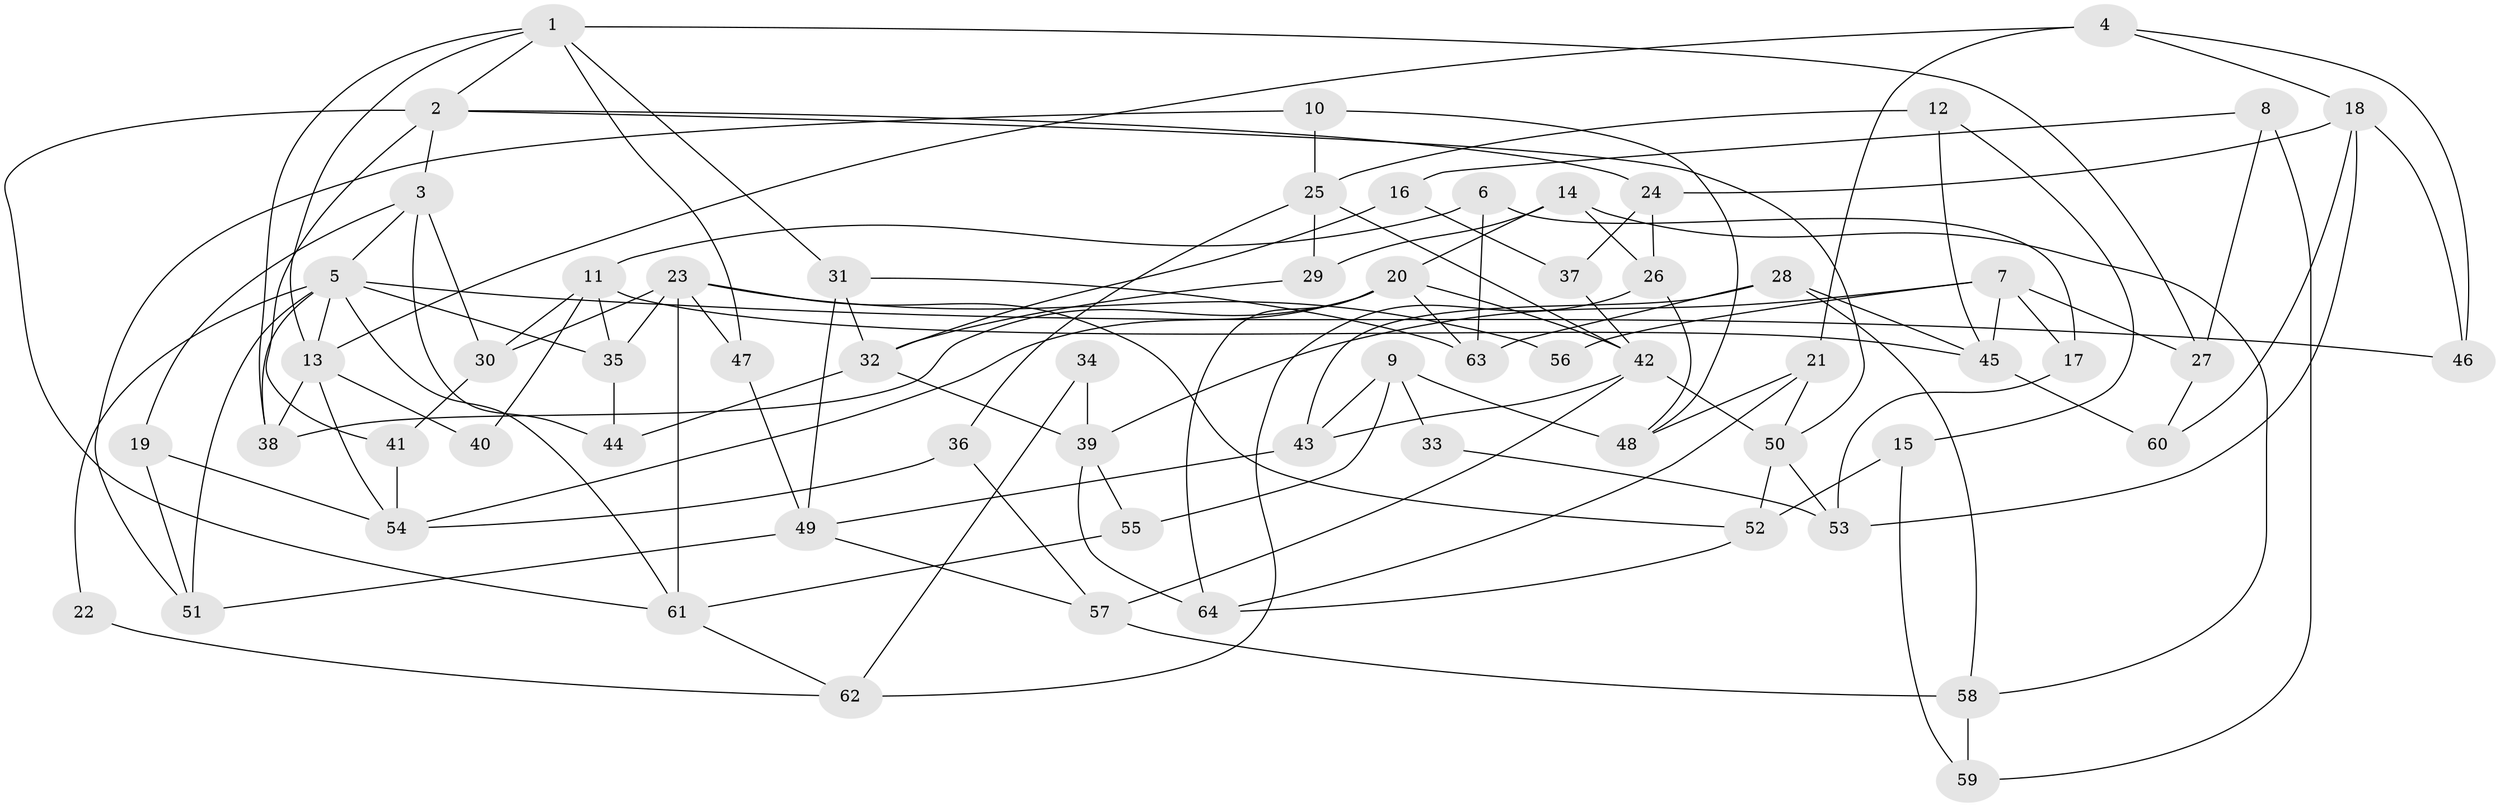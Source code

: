 // coarse degree distribution, {8: 0.10526315789473684, 7: 0.10526315789473684, 6: 0.23684210526315788, 4: 0.23684210526315788, 3: 0.07894736842105263, 5: 0.10526315789473684, 9: 0.02631578947368421, 2: 0.10526315789473684}
// Generated by graph-tools (version 1.1) at 2025/24/03/03/25 07:24:01]
// undirected, 64 vertices, 128 edges
graph export_dot {
graph [start="1"]
  node [color=gray90,style=filled];
  1;
  2;
  3;
  4;
  5;
  6;
  7;
  8;
  9;
  10;
  11;
  12;
  13;
  14;
  15;
  16;
  17;
  18;
  19;
  20;
  21;
  22;
  23;
  24;
  25;
  26;
  27;
  28;
  29;
  30;
  31;
  32;
  33;
  34;
  35;
  36;
  37;
  38;
  39;
  40;
  41;
  42;
  43;
  44;
  45;
  46;
  47;
  48;
  49;
  50;
  51;
  52;
  53;
  54;
  55;
  56;
  57;
  58;
  59;
  60;
  61;
  62;
  63;
  64;
  1 -- 27;
  1 -- 13;
  1 -- 2;
  1 -- 31;
  1 -- 38;
  1 -- 47;
  2 -- 61;
  2 -- 3;
  2 -- 24;
  2 -- 41;
  2 -- 50;
  3 -- 5;
  3 -- 19;
  3 -- 30;
  3 -- 44;
  4 -- 21;
  4 -- 13;
  4 -- 18;
  4 -- 46;
  5 -- 13;
  5 -- 38;
  5 -- 22;
  5 -- 35;
  5 -- 46;
  5 -- 51;
  5 -- 61;
  6 -- 63;
  6 -- 11;
  6 -- 17;
  7 -- 17;
  7 -- 45;
  7 -- 27;
  7 -- 39;
  7 -- 56;
  8 -- 59;
  8 -- 16;
  8 -- 27;
  9 -- 43;
  9 -- 48;
  9 -- 33;
  9 -- 55;
  10 -- 51;
  10 -- 48;
  10 -- 25;
  11 -- 30;
  11 -- 35;
  11 -- 40;
  11 -- 45;
  12 -- 25;
  12 -- 45;
  12 -- 15;
  13 -- 38;
  13 -- 54;
  13 -- 40;
  14 -- 29;
  14 -- 20;
  14 -- 26;
  14 -- 58;
  15 -- 52;
  15 -- 59;
  16 -- 37;
  16 -- 32;
  17 -- 53;
  18 -- 46;
  18 -- 24;
  18 -- 53;
  18 -- 60;
  19 -- 51;
  19 -- 54;
  20 -- 54;
  20 -- 63;
  20 -- 38;
  20 -- 42;
  20 -- 64;
  21 -- 50;
  21 -- 64;
  21 -- 48;
  22 -- 62;
  23 -- 30;
  23 -- 61;
  23 -- 35;
  23 -- 47;
  23 -- 52;
  23 -- 56;
  24 -- 26;
  24 -- 37;
  25 -- 42;
  25 -- 29;
  25 -- 36;
  26 -- 48;
  26 -- 62;
  27 -- 60;
  28 -- 58;
  28 -- 45;
  28 -- 43;
  28 -- 63;
  29 -- 32;
  30 -- 41;
  31 -- 32;
  31 -- 49;
  31 -- 63;
  32 -- 39;
  32 -- 44;
  33 -- 53;
  34 -- 39;
  34 -- 62;
  35 -- 44;
  36 -- 57;
  36 -- 54;
  37 -- 42;
  39 -- 64;
  39 -- 55;
  41 -- 54;
  42 -- 43;
  42 -- 50;
  42 -- 57;
  43 -- 49;
  45 -- 60;
  47 -- 49;
  49 -- 51;
  49 -- 57;
  50 -- 52;
  50 -- 53;
  52 -- 64;
  55 -- 61;
  57 -- 58;
  58 -- 59;
  61 -- 62;
}
